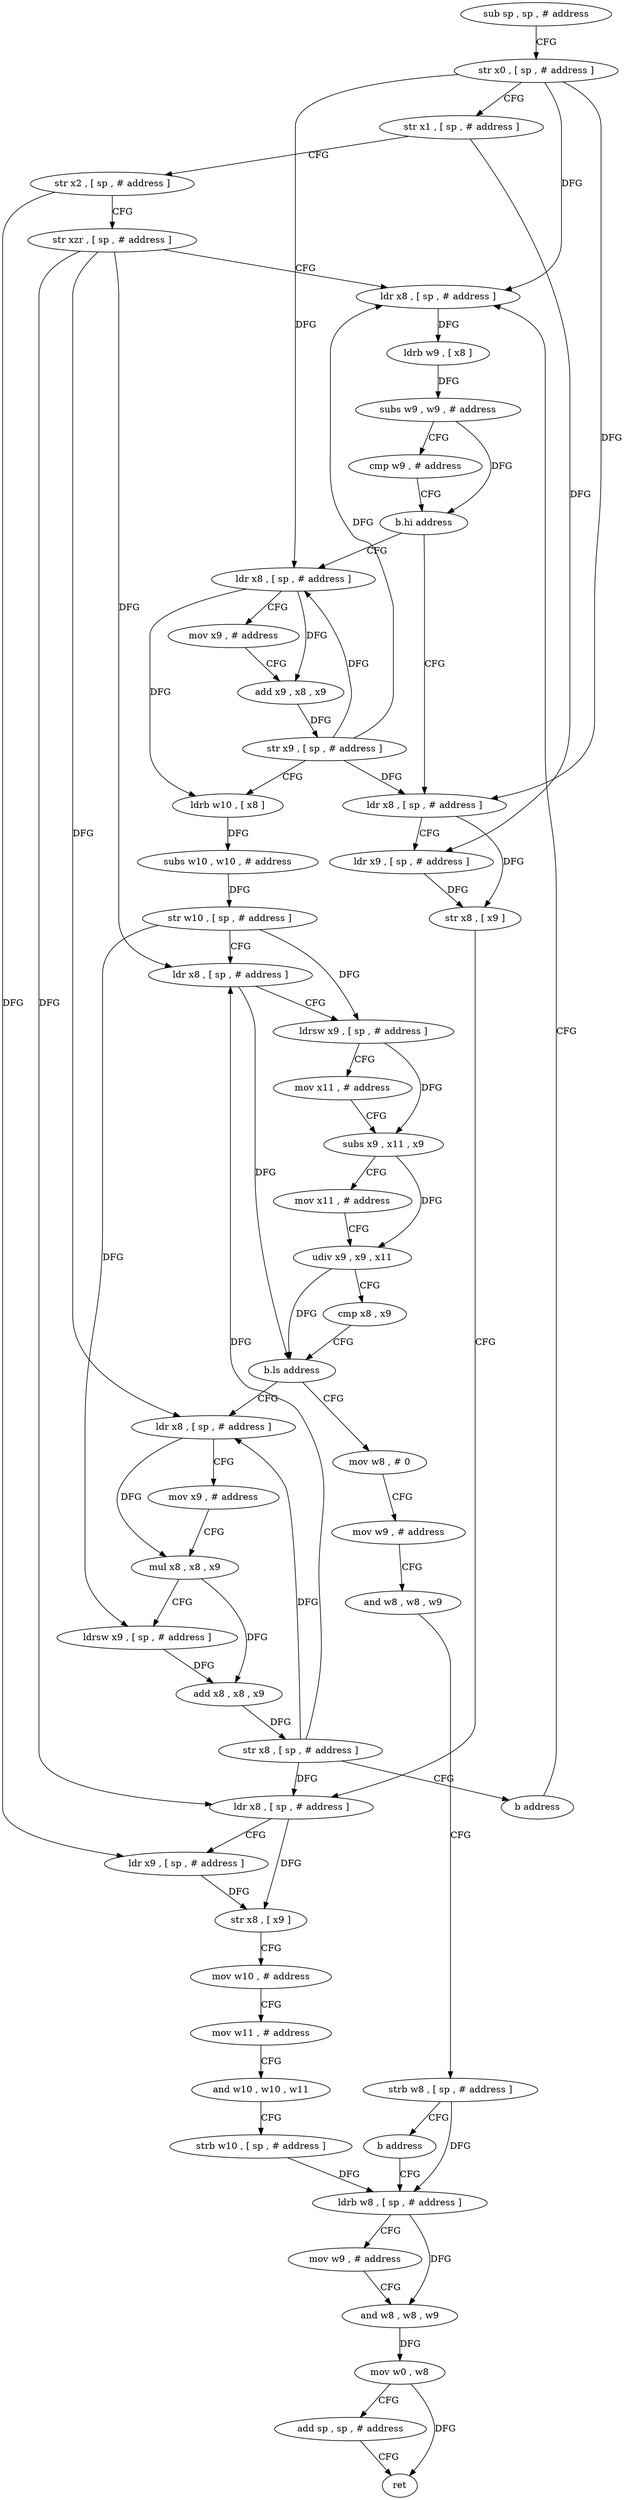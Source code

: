 digraph "func" {
"4214660" [label = "sub sp , sp , # address" ]
"4214664" [label = "str x0 , [ sp , # address ]" ]
"4214668" [label = "str x1 , [ sp , # address ]" ]
"4214672" [label = "str x2 , [ sp , # address ]" ]
"4214676" [label = "str xzr , [ sp , # address ]" ]
"4214680" [label = "ldr x8 , [ sp , # address ]" ]
"4214808" [label = "ldr x8 , [ sp , # address ]" ]
"4214812" [label = "ldr x9 , [ sp , # address ]" ]
"4214816" [label = "str x8 , [ x9 ]" ]
"4214820" [label = "ldr x8 , [ sp , # address ]" ]
"4214824" [label = "ldr x9 , [ sp , # address ]" ]
"4214828" [label = "str x8 , [ x9 ]" ]
"4214832" [label = "mov w10 , # address" ]
"4214836" [label = "mov w11 , # address" ]
"4214840" [label = "and w10 , w10 , w11" ]
"4214844" [label = "strb w10 , [ sp , # address ]" ]
"4214848" [label = "ldrb w8 , [ sp , # address ]" ]
"4214700" [label = "ldr x8 , [ sp , # address ]" ]
"4214704" [label = "mov x9 , # address" ]
"4214708" [label = "add x9 , x8 , x9" ]
"4214712" [label = "str x9 , [ sp , # address ]" ]
"4214716" [label = "ldrb w10 , [ x8 ]" ]
"4214720" [label = "subs w10 , w10 , # address" ]
"4214724" [label = "str w10 , [ sp , # address ]" ]
"4214728" [label = "ldr x8 , [ sp , # address ]" ]
"4214732" [label = "ldrsw x9 , [ sp , # address ]" ]
"4214736" [label = "mov x11 , # address" ]
"4214740" [label = "subs x9 , x11 , x9" ]
"4214744" [label = "mov x11 , # address" ]
"4214748" [label = "udiv x9 , x9 , x11" ]
"4214752" [label = "cmp x8 , x9" ]
"4214756" [label = "b.ls address" ]
"4214780" [label = "ldr x8 , [ sp , # address ]" ]
"4214760" [label = "mov w8 , # 0" ]
"4214784" [label = "mov x9 , # address" ]
"4214788" [label = "mul x8 , x8 , x9" ]
"4214792" [label = "ldrsw x9 , [ sp , # address ]" ]
"4214796" [label = "add x8 , x8 , x9" ]
"4214800" [label = "str x8 , [ sp , # address ]" ]
"4214804" [label = "b address" ]
"4214764" [label = "mov w9 , # address" ]
"4214768" [label = "and w8 , w8 , w9" ]
"4214772" [label = "strb w8 , [ sp , # address ]" ]
"4214776" [label = "b address" ]
"4214684" [label = "ldrb w9 , [ x8 ]" ]
"4214688" [label = "subs w9 , w9 , # address" ]
"4214692" [label = "cmp w9 , # address" ]
"4214696" [label = "b.hi address" ]
"4214852" [label = "mov w9 , # address" ]
"4214856" [label = "and w8 , w8 , w9" ]
"4214860" [label = "mov w0 , w8" ]
"4214864" [label = "add sp , sp , # address" ]
"4214868" [label = "ret" ]
"4214660" -> "4214664" [ label = "CFG" ]
"4214664" -> "4214668" [ label = "CFG" ]
"4214664" -> "4214680" [ label = "DFG" ]
"4214664" -> "4214808" [ label = "DFG" ]
"4214664" -> "4214700" [ label = "DFG" ]
"4214668" -> "4214672" [ label = "CFG" ]
"4214668" -> "4214812" [ label = "DFG" ]
"4214672" -> "4214676" [ label = "CFG" ]
"4214672" -> "4214824" [ label = "DFG" ]
"4214676" -> "4214680" [ label = "CFG" ]
"4214676" -> "4214820" [ label = "DFG" ]
"4214676" -> "4214728" [ label = "DFG" ]
"4214676" -> "4214780" [ label = "DFG" ]
"4214680" -> "4214684" [ label = "DFG" ]
"4214808" -> "4214812" [ label = "CFG" ]
"4214808" -> "4214816" [ label = "DFG" ]
"4214812" -> "4214816" [ label = "DFG" ]
"4214816" -> "4214820" [ label = "CFG" ]
"4214820" -> "4214824" [ label = "CFG" ]
"4214820" -> "4214828" [ label = "DFG" ]
"4214824" -> "4214828" [ label = "DFG" ]
"4214828" -> "4214832" [ label = "CFG" ]
"4214832" -> "4214836" [ label = "CFG" ]
"4214836" -> "4214840" [ label = "CFG" ]
"4214840" -> "4214844" [ label = "CFG" ]
"4214844" -> "4214848" [ label = "DFG" ]
"4214848" -> "4214852" [ label = "CFG" ]
"4214848" -> "4214856" [ label = "DFG" ]
"4214700" -> "4214704" [ label = "CFG" ]
"4214700" -> "4214708" [ label = "DFG" ]
"4214700" -> "4214716" [ label = "DFG" ]
"4214704" -> "4214708" [ label = "CFG" ]
"4214708" -> "4214712" [ label = "DFG" ]
"4214712" -> "4214716" [ label = "CFG" ]
"4214712" -> "4214680" [ label = "DFG" ]
"4214712" -> "4214808" [ label = "DFG" ]
"4214712" -> "4214700" [ label = "DFG" ]
"4214716" -> "4214720" [ label = "DFG" ]
"4214720" -> "4214724" [ label = "DFG" ]
"4214724" -> "4214728" [ label = "CFG" ]
"4214724" -> "4214732" [ label = "DFG" ]
"4214724" -> "4214792" [ label = "DFG" ]
"4214728" -> "4214732" [ label = "CFG" ]
"4214728" -> "4214756" [ label = "DFG" ]
"4214732" -> "4214736" [ label = "CFG" ]
"4214732" -> "4214740" [ label = "DFG" ]
"4214736" -> "4214740" [ label = "CFG" ]
"4214740" -> "4214744" [ label = "CFG" ]
"4214740" -> "4214748" [ label = "DFG" ]
"4214744" -> "4214748" [ label = "CFG" ]
"4214748" -> "4214752" [ label = "CFG" ]
"4214748" -> "4214756" [ label = "DFG" ]
"4214752" -> "4214756" [ label = "CFG" ]
"4214756" -> "4214780" [ label = "CFG" ]
"4214756" -> "4214760" [ label = "CFG" ]
"4214780" -> "4214784" [ label = "CFG" ]
"4214780" -> "4214788" [ label = "DFG" ]
"4214760" -> "4214764" [ label = "CFG" ]
"4214784" -> "4214788" [ label = "CFG" ]
"4214788" -> "4214792" [ label = "CFG" ]
"4214788" -> "4214796" [ label = "DFG" ]
"4214792" -> "4214796" [ label = "DFG" ]
"4214796" -> "4214800" [ label = "DFG" ]
"4214800" -> "4214804" [ label = "CFG" ]
"4214800" -> "4214820" [ label = "DFG" ]
"4214800" -> "4214728" [ label = "DFG" ]
"4214800" -> "4214780" [ label = "DFG" ]
"4214804" -> "4214680" [ label = "CFG" ]
"4214764" -> "4214768" [ label = "CFG" ]
"4214768" -> "4214772" [ label = "CFG" ]
"4214772" -> "4214776" [ label = "CFG" ]
"4214772" -> "4214848" [ label = "DFG" ]
"4214776" -> "4214848" [ label = "CFG" ]
"4214684" -> "4214688" [ label = "DFG" ]
"4214688" -> "4214692" [ label = "CFG" ]
"4214688" -> "4214696" [ label = "DFG" ]
"4214692" -> "4214696" [ label = "CFG" ]
"4214696" -> "4214808" [ label = "CFG" ]
"4214696" -> "4214700" [ label = "CFG" ]
"4214852" -> "4214856" [ label = "CFG" ]
"4214856" -> "4214860" [ label = "DFG" ]
"4214860" -> "4214864" [ label = "CFG" ]
"4214860" -> "4214868" [ label = "DFG" ]
"4214864" -> "4214868" [ label = "CFG" ]
}

